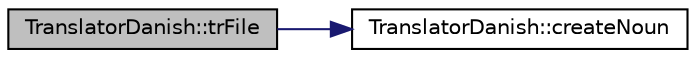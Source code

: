 digraph "TranslatorDanish::trFile"
{
 // LATEX_PDF_SIZE
  edge [fontname="Helvetica",fontsize="10",labelfontname="Helvetica",labelfontsize="10"];
  node [fontname="Helvetica",fontsize="10",shape=record];
  rankdir="LR";
  Node1 [label="TranslatorDanish::trFile",height=0.2,width=0.4,color="black", fillcolor="grey75", style="filled", fontcolor="black",tooltip=" "];
  Node1 -> Node2 [color="midnightblue",fontsize="10",style="solid",fontname="Helvetica"];
  Node2 [label="TranslatorDanish::createNoun",height=0.2,width=0.4,color="black", fillcolor="white", style="filled",URL="$classTranslatorDanish.html#ac3ca30b3b28709fda517d2970d12cf18",tooltip=" "];
}
